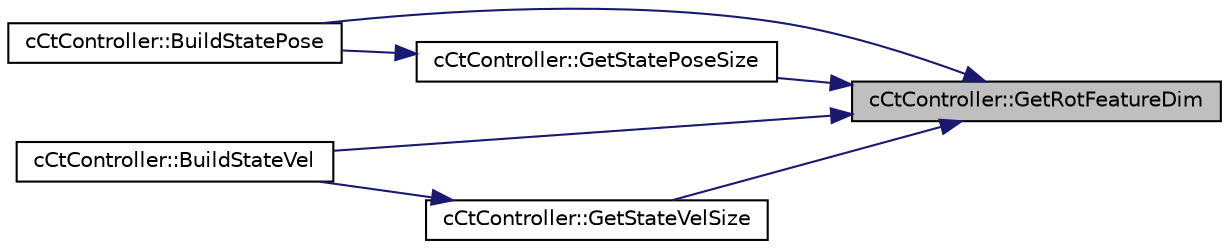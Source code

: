 digraph "cCtController::GetRotFeatureDim"
{
 // LATEX_PDF_SIZE
  edge [fontname="Helvetica",fontsize="10",labelfontname="Helvetica",labelfontsize="10"];
  node [fontname="Helvetica",fontsize="10",shape=record];
  rankdir="RL";
  Node1 [label="cCtController::GetRotFeatureDim",height=0.2,width=0.4,color="black", fillcolor="grey75", style="filled", fontcolor="black",tooltip=" "];
  Node1 -> Node2 [dir="back",color="midnightblue",fontsize="10",style="solid",fontname="Helvetica"];
  Node2 [label="cCtController::BuildStatePose",height=0.2,width=0.4,color="black", fillcolor="white", style="filled",URL="$classc_ct_controller.html#a696c4c6d34d0500a6ff83fc359ec680c",tooltip=" "];
  Node1 -> Node3 [dir="back",color="midnightblue",fontsize="10",style="solid",fontname="Helvetica"];
  Node3 [label="cCtController::BuildStateVel",height=0.2,width=0.4,color="black", fillcolor="white", style="filled",URL="$classc_ct_controller.html#a7493cf02844e1fe4519b939d963df0c9",tooltip=" "];
  Node1 -> Node4 [dir="back",color="midnightblue",fontsize="10",style="solid",fontname="Helvetica"];
  Node4 [label="cCtController::GetStatePoseSize",height=0.2,width=0.4,color="black", fillcolor="white", style="filled",URL="$classc_ct_controller.html#a00120745a9b64465843a7b504ddbcf82",tooltip=" "];
  Node4 -> Node2 [dir="back",color="midnightblue",fontsize="10",style="solid",fontname="Helvetica"];
  Node1 -> Node5 [dir="back",color="midnightblue",fontsize="10",style="solid",fontname="Helvetica"];
  Node5 [label="cCtController::GetStateVelSize",height=0.2,width=0.4,color="black", fillcolor="white", style="filled",URL="$classc_ct_controller.html#a6db4c635dd1a03dbbf89a2e29731859d",tooltip=" "];
  Node5 -> Node3 [dir="back",color="midnightblue",fontsize="10",style="solid",fontname="Helvetica"];
}
